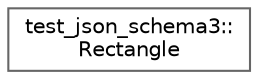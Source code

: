 digraph "类继承关系图"
{
 // LATEX_PDF_SIZE
  bgcolor="transparent";
  edge [fontname=Helvetica,fontsize=10,labelfontname=Helvetica,labelfontsize=10];
  node [fontname=Helvetica,fontsize=10,shape=box,height=0.2,width=0.4];
  rankdir="LR";
  Node0 [id="Node000000",label="test_json_schema3::\lRectangle",height=0.2,width=0.4,color="grey40", fillcolor="white", style="filled",URL="$structtest__json__schema3_1_1_rectangle.html",tooltip=" "];
}
